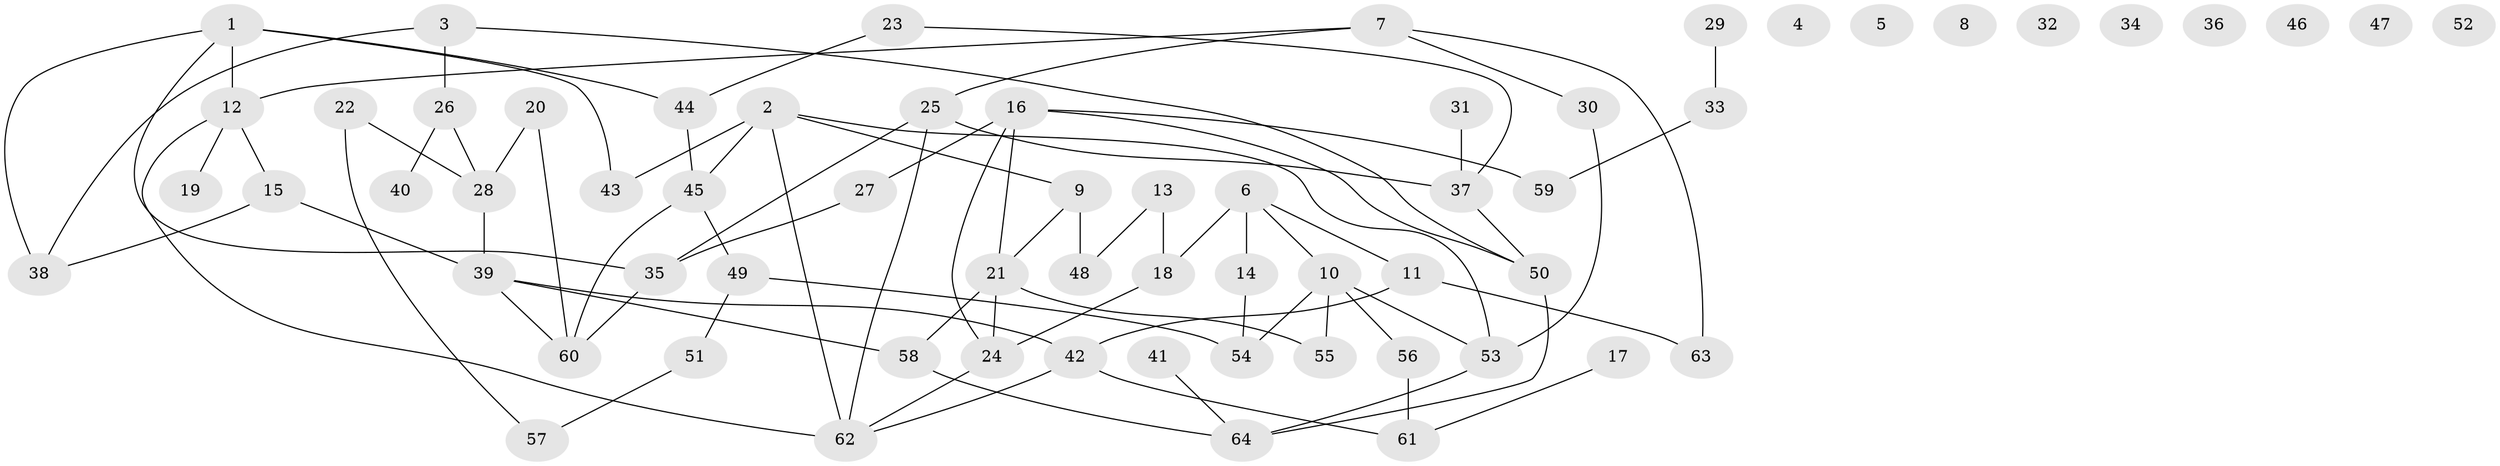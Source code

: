 // coarse degree distribution, {9: 0.08695652173913043, 6: 0.13043478260869565, 5: 0.13043478260869565, 4: 0.17391304347826086, 2: 0.2608695652173913, 1: 0.13043478260869565, 3: 0.08695652173913043}
// Generated by graph-tools (version 1.1) at 2025/48/03/04/25 22:48:34]
// undirected, 64 vertices, 83 edges
graph export_dot {
  node [color=gray90,style=filled];
  1;
  2;
  3;
  4;
  5;
  6;
  7;
  8;
  9;
  10;
  11;
  12;
  13;
  14;
  15;
  16;
  17;
  18;
  19;
  20;
  21;
  22;
  23;
  24;
  25;
  26;
  27;
  28;
  29;
  30;
  31;
  32;
  33;
  34;
  35;
  36;
  37;
  38;
  39;
  40;
  41;
  42;
  43;
  44;
  45;
  46;
  47;
  48;
  49;
  50;
  51;
  52;
  53;
  54;
  55;
  56;
  57;
  58;
  59;
  60;
  61;
  62;
  63;
  64;
  1 -- 12;
  1 -- 35;
  1 -- 38;
  1 -- 43;
  1 -- 44;
  2 -- 9;
  2 -- 43;
  2 -- 45;
  2 -- 53;
  2 -- 62;
  3 -- 26;
  3 -- 38;
  3 -- 50;
  6 -- 10;
  6 -- 11;
  6 -- 14;
  6 -- 18;
  7 -- 12;
  7 -- 25;
  7 -- 30;
  7 -- 63;
  9 -- 21;
  9 -- 48;
  10 -- 53;
  10 -- 54;
  10 -- 55;
  10 -- 56;
  11 -- 42;
  11 -- 63;
  12 -- 15;
  12 -- 19;
  12 -- 62;
  13 -- 18;
  13 -- 48;
  14 -- 54;
  15 -- 38;
  15 -- 39;
  16 -- 21;
  16 -- 24;
  16 -- 27;
  16 -- 50;
  16 -- 59;
  17 -- 61;
  18 -- 24;
  20 -- 28;
  20 -- 60;
  21 -- 24;
  21 -- 55;
  21 -- 58;
  22 -- 28;
  22 -- 57;
  23 -- 37;
  23 -- 44;
  24 -- 62;
  25 -- 35;
  25 -- 37;
  25 -- 62;
  26 -- 28;
  26 -- 40;
  27 -- 35;
  28 -- 39;
  29 -- 33;
  30 -- 53;
  31 -- 37;
  33 -- 59;
  35 -- 60;
  37 -- 50;
  39 -- 42;
  39 -- 58;
  39 -- 60;
  41 -- 64;
  42 -- 61;
  42 -- 62;
  44 -- 45;
  45 -- 49;
  45 -- 60;
  49 -- 51;
  49 -- 54;
  50 -- 64;
  51 -- 57;
  53 -- 64;
  56 -- 61;
  58 -- 64;
}
